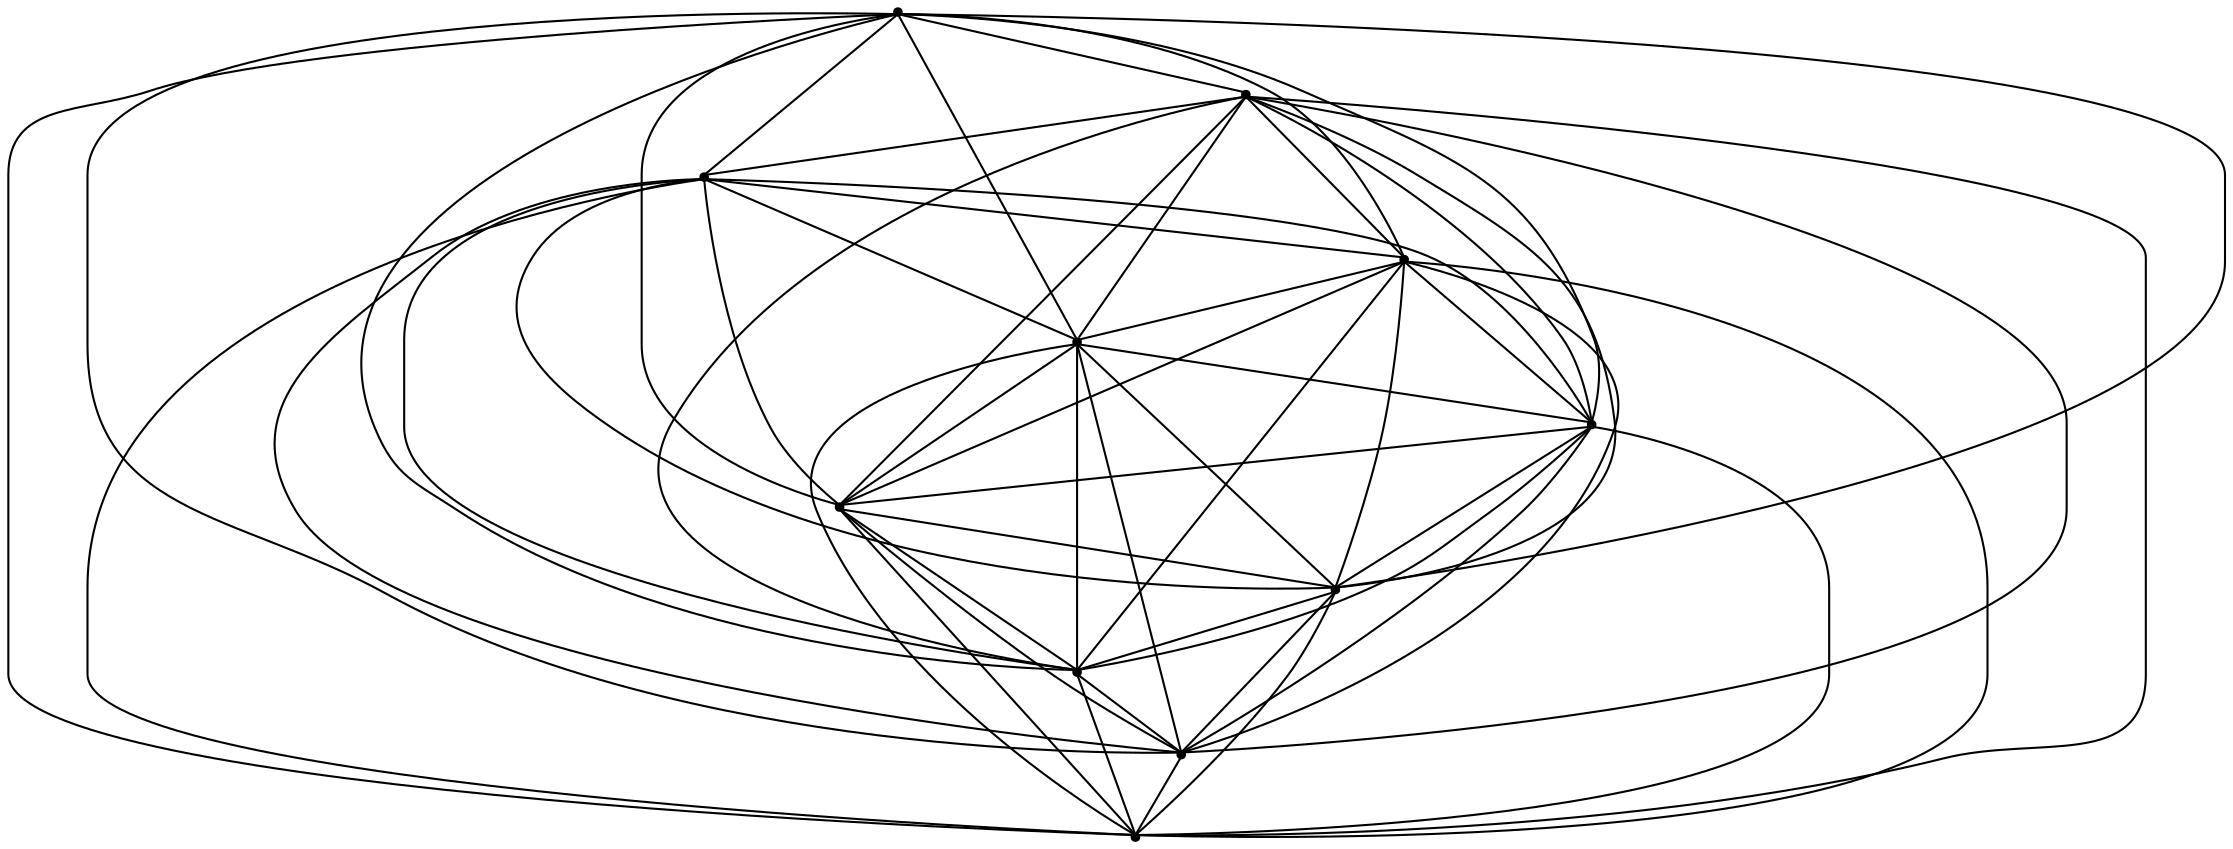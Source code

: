 graph {
  node [shape=point,comment="{\"directed\":false,\"doi\":\"10.1007/978-3-031-22203-0_31\",\"figure\":\"1 (5)\"}"]

  v0 [pos="570.7149194229519,938.3918174445716"]
  v1 [pos="495.56124697651137,1098.0185208534099"]
  v2 [pos="420.4117554685344,1111.8173245262096"]
  v3 [pos="495.56124697651137,894.3771059313335"]
  v4 [pos="420.4117554685344,880.5824036612089"]
  v5 [pos="570.7149194229519,1054.0089122481513"]
  v6 [pos="345.2581307134071,1098.0185208534099"]
  v7 [pos="270.10447018979494,1054.0089122481515"]
  v8 [pos="345.25813071340724,894.3771059313335"]
  v9 [pos="270.10447018979494,938.3918174445716"]
  v10 [pos="411.57287002589936,1026.8121931687172"]

  v0 -- v1 [id="-1",pos="570.7149194229519,938.3918174445716 495.56124697651137,1098.0185208534099 495.56124697651137,1098.0185208534099 495.56124697651137,1098.0185208534099"]
  v7 -- v0 [id="-2",pos="270.10447018979494,1054.0089122481515 570.7149194229519,938.3918174445716 570.7149194229519,938.3918174445716 570.7149194229519,938.3918174445716"]
  v7 -- v8 [id="-3",pos="270.10447018979494,1054.0089122481515 345.25813071340724,894.3771059313335 345.25813071340724,894.3771059313335 345.25813071340724,894.3771059313335"]
  v7 -- v10 [id="-4",pos="270.10447018979494,1054.0089122481515 411.57287002589936,1026.8121931687172 411.57287002589936,1026.8121931687172 411.57287002589936,1026.8121931687172"]
  v7 -- v3 [id="-5",pos="270.10447018979494,1054.0089122481515 495.56124697651137,894.3771059313335 495.56124697651137,894.3771059313335 495.56124697651137,894.3771059313335"]
  v7 -- v6 [id="-6",pos="270.10447018979494,1054.0089122481515 345.2581307134071,1098.0185208534099 345.2581307134071,1098.0185208534099 345.2581307134071,1098.0185208534099"]
  v7 -- v2 [id="-7",pos="270.10447018979494,1054.0089122481515 420.4117554685344,1111.8173245262096 420.4117554685344,1111.8173245262096 420.4117554685344,1111.8173245262096"]
  v9 -- v5 [id="-8",pos="270.10447018979494,938.3918174445716 570.7149194229519,1054.0089122481513 570.7149194229519,1054.0089122481513 570.7149194229519,1054.0089122481513"]
  v9 -- v10 [id="-9",pos="270.10447018979494,938.3918174445716 411.57287002589936,1026.8121931687172 411.57287002589936,1026.8121931687172 411.57287002589936,1026.8121931687172"]
  v9 -- v7 [id="-10",pos="270.10447018979494,938.3918174445716 270.10447018979494,1054.0089122481515 270.10447018979494,1054.0089122481515 270.10447018979494,1054.0089122481515"]
  v9 -- v3 [id="-11",pos="270.10447018979494,938.3918174445716 495.56124697651137,894.3771059313335 495.56124697651137,894.3771059313335 495.56124697651137,894.3771059313335"]
  v9 -- v0 [id="-12",pos="270.10447018979494,938.3918174445716 570.7149194229519,938.3918174445716 570.7149194229519,938.3918174445716 570.7149194229519,938.3918174445716"]
  v9 -- v6 [id="-13",pos="270.10447018979494,938.3918174445716 345.2581307134071,1098.0185208534099 345.2581307134071,1098.0185208534099 345.2581307134071,1098.0185208534099"]
  v9 -- v2 [id="-14",pos="270.10447018979494,938.3918174445716 420.4117554685344,1111.8173245262096 420.4117554685344,1111.8173245262096 420.4117554685344,1111.8173245262096"]
  v8 -- v9 [id="-15",pos="345.25813071340724,894.3771059313335 270.10447018979494,938.3918174445716 270.10447018979494,938.3918174445716 270.10447018979494,938.3918174445716"]
  v8 -- v0 [id="-16",pos="345.25813071340724,894.3771059313335 570.7149194229519,938.3918174445716 570.7149194229519,938.3918174445716 570.7149194229519,938.3918174445716"]
  v6 -- v0 [id="-17",pos="345.2581307134071,1098.0185208534099 570.7149194229519,938.3918174445716 570.7149194229519,938.3918174445716 570.7149194229519,938.3918174445716"]
  v6 -- v2 [id="-18",pos="345.2581307134071,1098.0185208534099 420.4117554685344,1111.8173245262096 420.4117554685344,1111.8173245262096 420.4117554685344,1111.8173245262096"]
  v6 -- v1 [id="-19",pos="345.2581307134071,1098.0185208534099 495.56124697651137,1098.0185208534099 495.56124697651137,1098.0185208534099 495.56124697651137,1098.0185208534099"]
  v6 -- v3 [id="-20",pos="345.2581307134071,1098.0185208534099 495.56124697651137,894.3771059313335 495.56124697651137,894.3771059313335 495.56124697651137,894.3771059313335"]
  v6 -- v4 [id="-21",pos="345.2581307134071,1098.0185208534099 420.4117554685344,880.5824036612089 420.4117554685344,880.5824036612089 420.4117554685344,880.5824036612089"]
  v8 -- v1 [id="-22",pos="345.25813071340724,894.3771059313335 495.56124697651137,1098.0185208534099 495.56124697651137,1098.0185208534099 495.56124697651137,1098.0185208534099"]
  v8 -- v10 [id="-23",pos="345.25813071340724,894.3771059313335 411.57287002589936,1026.8121931687172 411.57287002589936,1026.8121931687172 411.57287002589936,1026.8121931687172"]
  v8 -- v6 [id="-24",pos="345.25813071340724,894.3771059313335 345.2581307134071,1098.0185208534099 345.2581307134071,1098.0185208534099 345.2581307134071,1098.0185208534099"]
  v6 -- v10 [id="-25",pos="345.2581307134071,1098.0185208534099 411.57287002589936,1026.8121931687172 411.57287002589936,1026.8121931687172 411.57287002589936,1026.8121931687172"]
  v0 -- v2 [id="-26",pos="570.7149194229519,938.3918174445716 420.4117554685344,1111.8173245262096 420.4117554685344,1111.8173245262096 420.4117554685344,1111.8173245262096"]
  v10 -- v4 [id="-27",pos="411.57287002589936,1026.8121931687172 420.4117554685344,880.5824036612089 420.4117554685344,880.5824036612089 420.4117554685344,880.5824036612089"]
  v10 -- v0 [id="-28",pos="411.57287002589936,1026.8121931687172 570.7149194229519,938.3918174445716 570.7149194229519,938.3918174445716 570.7149194229519,938.3918174445716"]
  v10 -- v3 [id="-29",pos="411.57287002589936,1026.8121931687172 495.56124697651137,894.3771059313335 495.56124697651137,894.3771059313335 495.56124697651137,894.3771059313335"]
  v10 -- v5 [id="-30",pos="411.57287002589936,1026.8121931687172 570.7149194229519,1054.0089122481513 570.7149194229519,1054.0089122481513 570.7149194229519,1054.0089122481513"]
  v10 -- v1 [id="-31",pos="411.57287002589936,1026.8121931687172 495.56124697651137,1098.0185208534099 495.56124697651137,1098.0185208534099 495.56124697651137,1098.0185208534099"]
  v10 -- v2 [id="-32",pos="411.57287002589936,1026.8121931687172 420.4117554685344,1111.8173245262096 420.4117554685344,1111.8173245262096 420.4117554685344,1111.8173245262096"]
  v0 -- v3 [id="-33",pos="570.7149194229519,938.3918174445716 495.56124697651137,894.3771059313335 495.56124697651137,894.3771059313335 495.56124697651137,894.3771059313335"]
  v2 -- v4 [id="-34",pos="420.4117554685344,1111.8173245262096 420.4117554685344,880.5824036612089 420.4117554685344,880.5824036612089 420.4117554685344,880.5824036612089"]
  v2 -- v3 [id="-35",pos="420.4117554685344,1111.8173245262096 495.56124697651137,894.3771059313335 495.56124697651137,894.3771059313335 495.56124697651137,894.3771059313335"]
  v2 -- v8 [id="-36",pos="420.4117554685344,1111.8173245262096 345.25813071340724,894.3771059313335 345.25813071340724,894.3771059313335 345.25813071340724,894.3771059313335"]
  v2 -- v1 [id="-37",pos="420.4117554685344,1111.8173245262096 495.56124697651137,1098.0185208534099 495.56124697651137,1098.0185208534099 495.56124697651137,1098.0185208534099"]
  v2 -- v5 [id="-38",pos="420.4117554685344,1111.8173245262096 570.7149194229519,1054.0089122481513 570.7149194229519,1054.0089122481513 570.7149194229519,1054.0089122481513"]
  v4 -- v9 [id="-39",pos="420.4117554685344,880.5824036612089 270.10447018979494,938.3918174445716 270.10447018979494,938.3918174445716 270.10447018979494,938.3918174445716"]
  v4 -- v8 [id="-40",pos="420.4117554685344,880.5824036612089 345.25813071340724,894.3771059313335 345.25813071340724,894.3771059313335 345.25813071340724,894.3771059313335"]
  v4 -- v5 [id="-41",pos="420.4117554685344,880.5824036612089 570.7149194229519,1054.0089122481513 570.7149194229519,1054.0089122481513 570.7149194229519,1054.0089122481513"]
  v4 -- v7 [id="-42",pos="420.4117554685344,880.5824036612089 270.10447018979494,1054.0089122481515 270.10447018979494,1054.0089122481515 270.10447018979494,1054.0089122481515"]
  v1 -- v9 [id="-44",pos="495.56124697651137,1098.0185208534099 270.10447018979494,938.3918174445716 270.10447018979494,938.3918174445716 270.10447018979494,938.3918174445716"]
  v1 -- v4 [id="-45",pos="495.56124697651137,1098.0185208534099 420.4117554685344,880.5824036612089 420.4117554685344,880.5824036612089 420.4117554685344,880.5824036612089"]
  v3 -- v4 [id="-46",pos="495.56124697651137,894.3771059313335 420.4117554685344,880.5824036612089 420.4117554685344,880.5824036612089 420.4117554685344,880.5824036612089"]
  v3 -- v8 [id="-47",pos="495.56124697651137,894.3771059313335 345.25813071340724,894.3771059313335 345.25813071340724,894.3771059313335 345.25813071340724,894.3771059313335"]
  v3 -- v1 [id="-48",pos="495.56124697651137,894.3771059313335 495.56124697651137,1098.0185208534099 495.56124697651137,1098.0185208534099 495.56124697651137,1098.0185208534099"]
  v1 -- v5 [id="-49",pos="495.56124697651137,1098.0185208534099 570.7149194229519,1054.0089122481513 570.7149194229519,1054.0089122481513 570.7149194229519,1054.0089122481513"]
  v1 -- v7 [id="-50",pos="495.56124697651137,1098.0185208534099 270.10447018979494,1054.0089122481515 270.10447018979494,1054.0089122481515 270.10447018979494,1054.0089122481515"]
  v5 -- v3 [id="-51",pos="570.7149194229519,1054.0089122481513 495.56124697651137,894.3771059313335 495.56124697651137,894.3771059313335 495.56124697651137,894.3771059313335"]
  v5 -- v8 [id="-52",pos="570.7149194229519,1054.0089122481513 345.25813071340724,894.3771059313335 345.25813071340724,894.3771059313335 345.25813071340724,894.3771059313335"]
  v5 -- v7 [id="-53",pos="570.7149194229519,1054.0089122481513 270.10447018979494,1054.0089122481515 270.10447018979494,1054.0089122481515 270.10447018979494,1054.0089122481515"]
  v5 -- v6 [id="-54",pos="570.7149194229519,1054.0089122481513 345.2581307134071,1098.0185208534099 345.2581307134071,1098.0185208534099 345.2581307134071,1098.0185208534099"]
  v0 -- v5 [id="-55",pos="570.7149194229519,938.3918174445716 570.7149194229519,1054.0089122481513 570.7149194229519,1054.0089122481513 570.7149194229519,1054.0089122481513"]
  v0 -- v4 [id="-56",pos="570.7149194229519,938.3918174445716 420.4117554685344,880.5824036612089 420.4117554685344,880.5824036612089 420.4117554685344,880.5824036612089"]
}